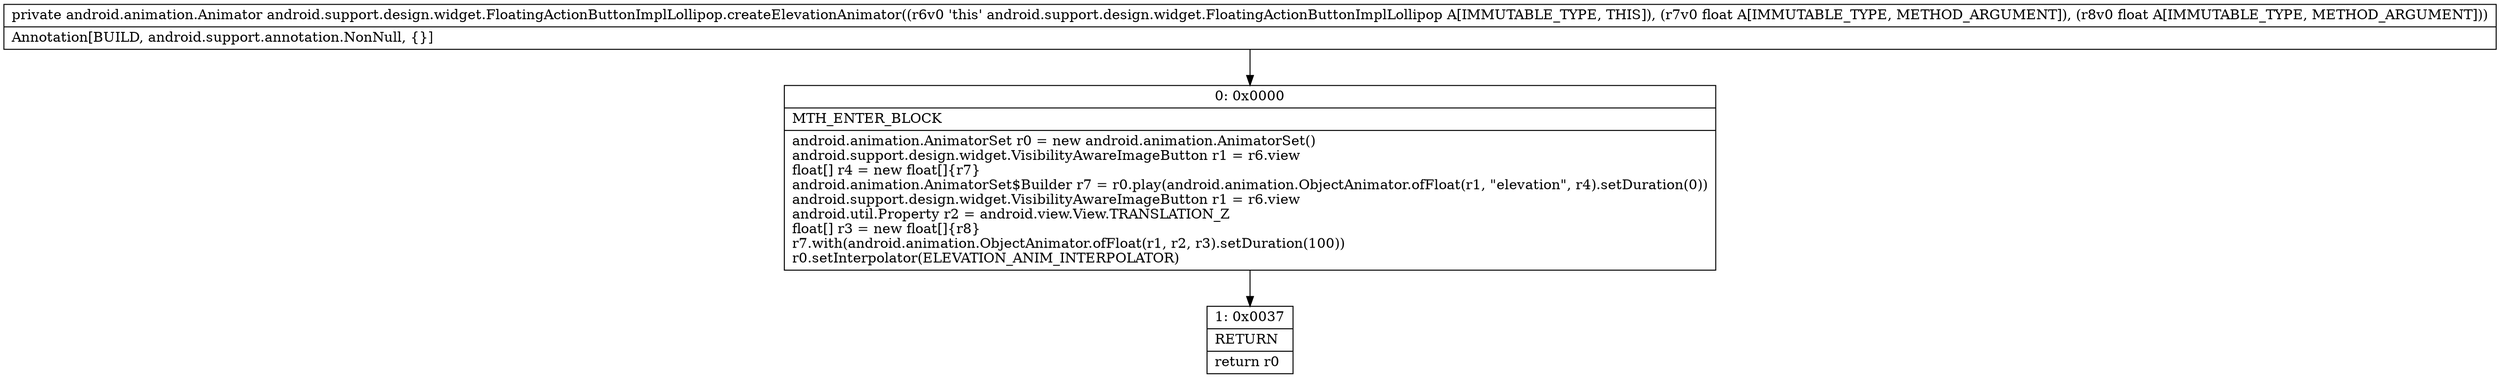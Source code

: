 digraph "CFG forandroid.support.design.widget.FloatingActionButtonImplLollipop.createElevationAnimator(FF)Landroid\/animation\/Animator;" {
Node_0 [shape=record,label="{0\:\ 0x0000|MTH_ENTER_BLOCK\l|android.animation.AnimatorSet r0 = new android.animation.AnimatorSet()\landroid.support.design.widget.VisibilityAwareImageButton r1 = r6.view\lfloat[] r4 = new float[]\{r7\}\landroid.animation.AnimatorSet$Builder r7 = r0.play(android.animation.ObjectAnimator.ofFloat(r1, \"elevation\", r4).setDuration(0))\landroid.support.design.widget.VisibilityAwareImageButton r1 = r6.view\landroid.util.Property r2 = android.view.View.TRANSLATION_Z\lfloat[] r3 = new float[]\{r8\}\lr7.with(android.animation.ObjectAnimator.ofFloat(r1, r2, r3).setDuration(100))\lr0.setInterpolator(ELEVATION_ANIM_INTERPOLATOR)\l}"];
Node_1 [shape=record,label="{1\:\ 0x0037|RETURN\l|return r0\l}"];
MethodNode[shape=record,label="{private android.animation.Animator android.support.design.widget.FloatingActionButtonImplLollipop.createElevationAnimator((r6v0 'this' android.support.design.widget.FloatingActionButtonImplLollipop A[IMMUTABLE_TYPE, THIS]), (r7v0 float A[IMMUTABLE_TYPE, METHOD_ARGUMENT]), (r8v0 float A[IMMUTABLE_TYPE, METHOD_ARGUMENT]))  | Annotation[BUILD, android.support.annotation.NonNull, \{\}]\l}"];
MethodNode -> Node_0;
Node_0 -> Node_1;
}

